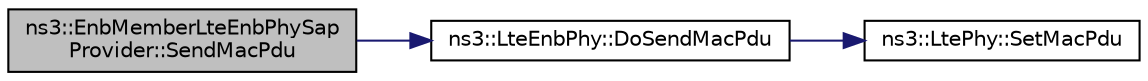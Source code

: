 digraph "ns3::EnbMemberLteEnbPhySapProvider::SendMacPdu"
{
  edge [fontname="Helvetica",fontsize="10",labelfontname="Helvetica",labelfontsize="10"];
  node [fontname="Helvetica",fontsize="10",shape=record];
  rankdir="LR";
  Node1 [label="ns3::EnbMemberLteEnbPhySap\lProvider::SendMacPdu",height=0.2,width=0.4,color="black", fillcolor="grey75", style="filled", fontcolor="black"];
  Node1 -> Node2 [color="midnightblue",fontsize="10",style="solid"];
  Node2 [label="ns3::LteEnbPhy::DoSendMacPdu",height=0.2,width=0.4,color="black", fillcolor="white", style="filled",URL="$d3/d51/classns3_1_1LteEnbPhy.html#ae1c1d93b22eac795484afcfcad473e05",tooltip="Queue the MAC PDU to be sent (according to m_macChTtiDelay) "];
  Node2 -> Node3 [color="midnightblue",fontsize="10",style="solid"];
  Node3 [label="ns3::LtePhy::SetMacPdu",height=0.2,width=0.4,color="black", fillcolor="white", style="filled",URL="$d5/d66/classns3_1_1LtePhy.html#ab146e4e7513da96c3a8708e61c49b2b4"];
}
